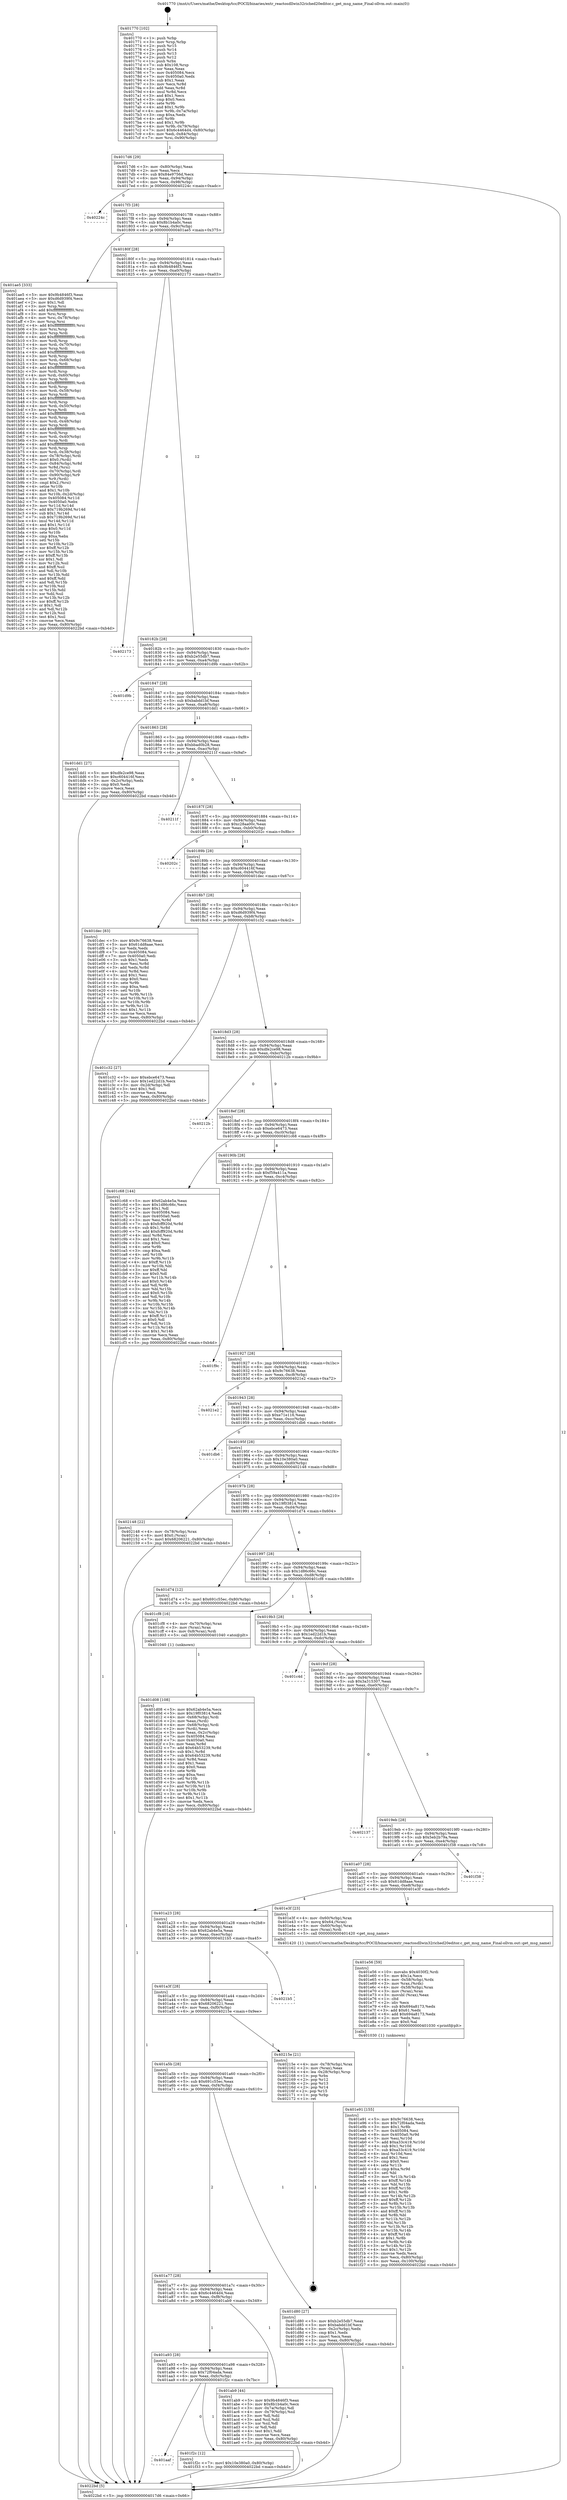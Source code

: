 digraph "0x401770" {
  label = "0x401770 (/mnt/c/Users/mathe/Desktop/tcc/POCII/binaries/extr_reactosdllwin32riched20editor.c_get_msg_name_Final-ollvm.out::main(0))"
  labelloc = "t"
  node[shape=record]

  Entry [label="",width=0.3,height=0.3,shape=circle,fillcolor=black,style=filled]
  "0x4017d6" [label="{
     0x4017d6 [29]\l
     | [instrs]\l
     &nbsp;&nbsp;0x4017d6 \<+3\>: mov -0x80(%rbp),%eax\l
     &nbsp;&nbsp;0x4017d9 \<+2\>: mov %eax,%ecx\l
     &nbsp;&nbsp;0x4017db \<+6\>: sub $0x84e9756d,%ecx\l
     &nbsp;&nbsp;0x4017e1 \<+6\>: mov %eax,-0x94(%rbp)\l
     &nbsp;&nbsp;0x4017e7 \<+6\>: mov %ecx,-0x98(%rbp)\l
     &nbsp;&nbsp;0x4017ed \<+6\>: je 000000000040224c \<main+0xadc\>\l
  }"]
  "0x40224c" [label="{
     0x40224c\l
  }", style=dashed]
  "0x4017f3" [label="{
     0x4017f3 [28]\l
     | [instrs]\l
     &nbsp;&nbsp;0x4017f3 \<+5\>: jmp 00000000004017f8 \<main+0x88\>\l
     &nbsp;&nbsp;0x4017f8 \<+6\>: mov -0x94(%rbp),%eax\l
     &nbsp;&nbsp;0x4017fe \<+5\>: sub $0x8b1b4a0c,%eax\l
     &nbsp;&nbsp;0x401803 \<+6\>: mov %eax,-0x9c(%rbp)\l
     &nbsp;&nbsp;0x401809 \<+6\>: je 0000000000401ae5 \<main+0x375\>\l
  }"]
  Exit [label="",width=0.3,height=0.3,shape=circle,fillcolor=black,style=filled,peripheries=2]
  "0x401ae5" [label="{
     0x401ae5 [333]\l
     | [instrs]\l
     &nbsp;&nbsp;0x401ae5 \<+5\>: mov $0x9b4846f3,%eax\l
     &nbsp;&nbsp;0x401aea \<+5\>: mov $0xd6d939f4,%ecx\l
     &nbsp;&nbsp;0x401aef \<+2\>: mov $0x1,%dl\l
     &nbsp;&nbsp;0x401af1 \<+3\>: mov %rsp,%rsi\l
     &nbsp;&nbsp;0x401af4 \<+4\>: add $0xfffffffffffffff0,%rsi\l
     &nbsp;&nbsp;0x401af8 \<+3\>: mov %rsi,%rsp\l
     &nbsp;&nbsp;0x401afb \<+4\>: mov %rsi,-0x78(%rbp)\l
     &nbsp;&nbsp;0x401aff \<+3\>: mov %rsp,%rsi\l
     &nbsp;&nbsp;0x401b02 \<+4\>: add $0xfffffffffffffff0,%rsi\l
     &nbsp;&nbsp;0x401b06 \<+3\>: mov %rsi,%rsp\l
     &nbsp;&nbsp;0x401b09 \<+3\>: mov %rsp,%rdi\l
     &nbsp;&nbsp;0x401b0c \<+4\>: add $0xfffffffffffffff0,%rdi\l
     &nbsp;&nbsp;0x401b10 \<+3\>: mov %rdi,%rsp\l
     &nbsp;&nbsp;0x401b13 \<+4\>: mov %rdi,-0x70(%rbp)\l
     &nbsp;&nbsp;0x401b17 \<+3\>: mov %rsp,%rdi\l
     &nbsp;&nbsp;0x401b1a \<+4\>: add $0xfffffffffffffff0,%rdi\l
     &nbsp;&nbsp;0x401b1e \<+3\>: mov %rdi,%rsp\l
     &nbsp;&nbsp;0x401b21 \<+4\>: mov %rdi,-0x68(%rbp)\l
     &nbsp;&nbsp;0x401b25 \<+3\>: mov %rsp,%rdi\l
     &nbsp;&nbsp;0x401b28 \<+4\>: add $0xfffffffffffffff0,%rdi\l
     &nbsp;&nbsp;0x401b2c \<+3\>: mov %rdi,%rsp\l
     &nbsp;&nbsp;0x401b2f \<+4\>: mov %rdi,-0x60(%rbp)\l
     &nbsp;&nbsp;0x401b33 \<+3\>: mov %rsp,%rdi\l
     &nbsp;&nbsp;0x401b36 \<+4\>: add $0xfffffffffffffff0,%rdi\l
     &nbsp;&nbsp;0x401b3a \<+3\>: mov %rdi,%rsp\l
     &nbsp;&nbsp;0x401b3d \<+4\>: mov %rdi,-0x58(%rbp)\l
     &nbsp;&nbsp;0x401b41 \<+3\>: mov %rsp,%rdi\l
     &nbsp;&nbsp;0x401b44 \<+4\>: add $0xfffffffffffffff0,%rdi\l
     &nbsp;&nbsp;0x401b48 \<+3\>: mov %rdi,%rsp\l
     &nbsp;&nbsp;0x401b4b \<+4\>: mov %rdi,-0x50(%rbp)\l
     &nbsp;&nbsp;0x401b4f \<+3\>: mov %rsp,%rdi\l
     &nbsp;&nbsp;0x401b52 \<+4\>: add $0xfffffffffffffff0,%rdi\l
     &nbsp;&nbsp;0x401b56 \<+3\>: mov %rdi,%rsp\l
     &nbsp;&nbsp;0x401b59 \<+4\>: mov %rdi,-0x48(%rbp)\l
     &nbsp;&nbsp;0x401b5d \<+3\>: mov %rsp,%rdi\l
     &nbsp;&nbsp;0x401b60 \<+4\>: add $0xfffffffffffffff0,%rdi\l
     &nbsp;&nbsp;0x401b64 \<+3\>: mov %rdi,%rsp\l
     &nbsp;&nbsp;0x401b67 \<+4\>: mov %rdi,-0x40(%rbp)\l
     &nbsp;&nbsp;0x401b6b \<+3\>: mov %rsp,%rdi\l
     &nbsp;&nbsp;0x401b6e \<+4\>: add $0xfffffffffffffff0,%rdi\l
     &nbsp;&nbsp;0x401b72 \<+3\>: mov %rdi,%rsp\l
     &nbsp;&nbsp;0x401b75 \<+4\>: mov %rdi,-0x38(%rbp)\l
     &nbsp;&nbsp;0x401b79 \<+4\>: mov -0x78(%rbp),%rdi\l
     &nbsp;&nbsp;0x401b7d \<+6\>: movl $0x0,(%rdi)\l
     &nbsp;&nbsp;0x401b83 \<+7\>: mov -0x84(%rbp),%r8d\l
     &nbsp;&nbsp;0x401b8a \<+3\>: mov %r8d,(%rsi)\l
     &nbsp;&nbsp;0x401b8d \<+4\>: mov -0x70(%rbp),%rdi\l
     &nbsp;&nbsp;0x401b91 \<+7\>: mov -0x90(%rbp),%r9\l
     &nbsp;&nbsp;0x401b98 \<+3\>: mov %r9,(%rdi)\l
     &nbsp;&nbsp;0x401b9b \<+3\>: cmpl $0x2,(%rsi)\l
     &nbsp;&nbsp;0x401b9e \<+4\>: setne %r10b\l
     &nbsp;&nbsp;0x401ba2 \<+4\>: and $0x1,%r10b\l
     &nbsp;&nbsp;0x401ba6 \<+4\>: mov %r10b,-0x2d(%rbp)\l
     &nbsp;&nbsp;0x401baa \<+8\>: mov 0x405084,%r11d\l
     &nbsp;&nbsp;0x401bb2 \<+7\>: mov 0x4050a0,%ebx\l
     &nbsp;&nbsp;0x401bb9 \<+3\>: mov %r11d,%r14d\l
     &nbsp;&nbsp;0x401bbc \<+7\>: add $0x719b269d,%r14d\l
     &nbsp;&nbsp;0x401bc3 \<+4\>: sub $0x1,%r14d\l
     &nbsp;&nbsp;0x401bc7 \<+7\>: sub $0x719b269d,%r14d\l
     &nbsp;&nbsp;0x401bce \<+4\>: imul %r14d,%r11d\l
     &nbsp;&nbsp;0x401bd2 \<+4\>: and $0x1,%r11d\l
     &nbsp;&nbsp;0x401bd6 \<+4\>: cmp $0x0,%r11d\l
     &nbsp;&nbsp;0x401bda \<+4\>: sete %r10b\l
     &nbsp;&nbsp;0x401bde \<+3\>: cmp $0xa,%ebx\l
     &nbsp;&nbsp;0x401be1 \<+4\>: setl %r15b\l
     &nbsp;&nbsp;0x401be5 \<+3\>: mov %r10b,%r12b\l
     &nbsp;&nbsp;0x401be8 \<+4\>: xor $0xff,%r12b\l
     &nbsp;&nbsp;0x401bec \<+3\>: mov %r15b,%r13b\l
     &nbsp;&nbsp;0x401bef \<+4\>: xor $0xff,%r13b\l
     &nbsp;&nbsp;0x401bf3 \<+3\>: xor $0x1,%dl\l
     &nbsp;&nbsp;0x401bf6 \<+3\>: mov %r12b,%sil\l
     &nbsp;&nbsp;0x401bf9 \<+4\>: and $0xff,%sil\l
     &nbsp;&nbsp;0x401bfd \<+3\>: and %dl,%r10b\l
     &nbsp;&nbsp;0x401c00 \<+3\>: mov %r13b,%dil\l
     &nbsp;&nbsp;0x401c03 \<+4\>: and $0xff,%dil\l
     &nbsp;&nbsp;0x401c07 \<+3\>: and %dl,%r15b\l
     &nbsp;&nbsp;0x401c0a \<+3\>: or %r10b,%sil\l
     &nbsp;&nbsp;0x401c0d \<+3\>: or %r15b,%dil\l
     &nbsp;&nbsp;0x401c10 \<+3\>: xor %dil,%sil\l
     &nbsp;&nbsp;0x401c13 \<+3\>: or %r13b,%r12b\l
     &nbsp;&nbsp;0x401c16 \<+4\>: xor $0xff,%r12b\l
     &nbsp;&nbsp;0x401c1a \<+3\>: or $0x1,%dl\l
     &nbsp;&nbsp;0x401c1d \<+3\>: and %dl,%r12b\l
     &nbsp;&nbsp;0x401c20 \<+3\>: or %r12b,%sil\l
     &nbsp;&nbsp;0x401c23 \<+4\>: test $0x1,%sil\l
     &nbsp;&nbsp;0x401c27 \<+3\>: cmovne %ecx,%eax\l
     &nbsp;&nbsp;0x401c2a \<+3\>: mov %eax,-0x80(%rbp)\l
     &nbsp;&nbsp;0x401c2d \<+5\>: jmp 00000000004022bd \<main+0xb4d\>\l
  }"]
  "0x40180f" [label="{
     0x40180f [28]\l
     | [instrs]\l
     &nbsp;&nbsp;0x40180f \<+5\>: jmp 0000000000401814 \<main+0xa4\>\l
     &nbsp;&nbsp;0x401814 \<+6\>: mov -0x94(%rbp),%eax\l
     &nbsp;&nbsp;0x40181a \<+5\>: sub $0x9b4846f3,%eax\l
     &nbsp;&nbsp;0x40181f \<+6\>: mov %eax,-0xa0(%rbp)\l
     &nbsp;&nbsp;0x401825 \<+6\>: je 0000000000402173 \<main+0xa03\>\l
  }"]
  "0x401aaf" [label="{
     0x401aaf\l
  }", style=dashed]
  "0x402173" [label="{
     0x402173\l
  }", style=dashed]
  "0x40182b" [label="{
     0x40182b [28]\l
     | [instrs]\l
     &nbsp;&nbsp;0x40182b \<+5\>: jmp 0000000000401830 \<main+0xc0\>\l
     &nbsp;&nbsp;0x401830 \<+6\>: mov -0x94(%rbp),%eax\l
     &nbsp;&nbsp;0x401836 \<+5\>: sub $0xb2e55db7,%eax\l
     &nbsp;&nbsp;0x40183b \<+6\>: mov %eax,-0xa4(%rbp)\l
     &nbsp;&nbsp;0x401841 \<+6\>: je 0000000000401d9b \<main+0x62b\>\l
  }"]
  "0x401f2c" [label="{
     0x401f2c [12]\l
     | [instrs]\l
     &nbsp;&nbsp;0x401f2c \<+7\>: movl $0x10e380a0,-0x80(%rbp)\l
     &nbsp;&nbsp;0x401f33 \<+5\>: jmp 00000000004022bd \<main+0xb4d\>\l
  }"]
  "0x401d9b" [label="{
     0x401d9b\l
  }", style=dashed]
  "0x401847" [label="{
     0x401847 [28]\l
     | [instrs]\l
     &nbsp;&nbsp;0x401847 \<+5\>: jmp 000000000040184c \<main+0xdc\>\l
     &nbsp;&nbsp;0x40184c \<+6\>: mov -0x94(%rbp),%eax\l
     &nbsp;&nbsp;0x401852 \<+5\>: sub $0xbabdd1bf,%eax\l
     &nbsp;&nbsp;0x401857 \<+6\>: mov %eax,-0xa8(%rbp)\l
     &nbsp;&nbsp;0x40185d \<+6\>: je 0000000000401dd1 \<main+0x661\>\l
  }"]
  "0x401e91" [label="{
     0x401e91 [155]\l
     | [instrs]\l
     &nbsp;&nbsp;0x401e91 \<+5\>: mov $0x9c76638,%ecx\l
     &nbsp;&nbsp;0x401e96 \<+5\>: mov $0x72f04ada,%edx\l
     &nbsp;&nbsp;0x401e9b \<+3\>: mov $0x1,%r8b\l
     &nbsp;&nbsp;0x401e9e \<+7\>: mov 0x405084,%esi\l
     &nbsp;&nbsp;0x401ea5 \<+8\>: mov 0x4050a0,%r9d\l
     &nbsp;&nbsp;0x401ead \<+3\>: mov %esi,%r10d\l
     &nbsp;&nbsp;0x401eb0 \<+7\>: add $0xa33c419,%r10d\l
     &nbsp;&nbsp;0x401eb7 \<+4\>: sub $0x1,%r10d\l
     &nbsp;&nbsp;0x401ebb \<+7\>: sub $0xa33c419,%r10d\l
     &nbsp;&nbsp;0x401ec2 \<+4\>: imul %r10d,%esi\l
     &nbsp;&nbsp;0x401ec6 \<+3\>: and $0x1,%esi\l
     &nbsp;&nbsp;0x401ec9 \<+3\>: cmp $0x0,%esi\l
     &nbsp;&nbsp;0x401ecc \<+4\>: sete %r11b\l
     &nbsp;&nbsp;0x401ed0 \<+4\>: cmp $0xa,%r9d\l
     &nbsp;&nbsp;0x401ed4 \<+3\>: setl %bl\l
     &nbsp;&nbsp;0x401ed7 \<+3\>: mov %r11b,%r14b\l
     &nbsp;&nbsp;0x401eda \<+4\>: xor $0xff,%r14b\l
     &nbsp;&nbsp;0x401ede \<+3\>: mov %bl,%r15b\l
     &nbsp;&nbsp;0x401ee1 \<+4\>: xor $0xff,%r15b\l
     &nbsp;&nbsp;0x401ee5 \<+4\>: xor $0x1,%r8b\l
     &nbsp;&nbsp;0x401ee9 \<+3\>: mov %r14b,%r12b\l
     &nbsp;&nbsp;0x401eec \<+4\>: and $0xff,%r12b\l
     &nbsp;&nbsp;0x401ef0 \<+3\>: and %r8b,%r11b\l
     &nbsp;&nbsp;0x401ef3 \<+3\>: mov %r15b,%r13b\l
     &nbsp;&nbsp;0x401ef6 \<+4\>: and $0xff,%r13b\l
     &nbsp;&nbsp;0x401efa \<+3\>: and %r8b,%bl\l
     &nbsp;&nbsp;0x401efd \<+3\>: or %r11b,%r12b\l
     &nbsp;&nbsp;0x401f00 \<+3\>: or %bl,%r13b\l
     &nbsp;&nbsp;0x401f03 \<+3\>: xor %r13b,%r12b\l
     &nbsp;&nbsp;0x401f06 \<+3\>: or %r15b,%r14b\l
     &nbsp;&nbsp;0x401f09 \<+4\>: xor $0xff,%r14b\l
     &nbsp;&nbsp;0x401f0d \<+4\>: or $0x1,%r8b\l
     &nbsp;&nbsp;0x401f11 \<+3\>: and %r8b,%r14b\l
     &nbsp;&nbsp;0x401f14 \<+3\>: or %r14b,%r12b\l
     &nbsp;&nbsp;0x401f17 \<+4\>: test $0x1,%r12b\l
     &nbsp;&nbsp;0x401f1b \<+3\>: cmovne %edx,%ecx\l
     &nbsp;&nbsp;0x401f1e \<+3\>: mov %ecx,-0x80(%rbp)\l
     &nbsp;&nbsp;0x401f21 \<+6\>: mov %eax,-0x100(%rbp)\l
     &nbsp;&nbsp;0x401f27 \<+5\>: jmp 00000000004022bd \<main+0xb4d\>\l
  }"]
  "0x401dd1" [label="{
     0x401dd1 [27]\l
     | [instrs]\l
     &nbsp;&nbsp;0x401dd1 \<+5\>: mov $0xdfe2ce98,%eax\l
     &nbsp;&nbsp;0x401dd6 \<+5\>: mov $0xc604416f,%ecx\l
     &nbsp;&nbsp;0x401ddb \<+3\>: mov -0x2c(%rbp),%edx\l
     &nbsp;&nbsp;0x401dde \<+3\>: cmp $0x0,%edx\l
     &nbsp;&nbsp;0x401de1 \<+3\>: cmove %ecx,%eax\l
     &nbsp;&nbsp;0x401de4 \<+3\>: mov %eax,-0x80(%rbp)\l
     &nbsp;&nbsp;0x401de7 \<+5\>: jmp 00000000004022bd \<main+0xb4d\>\l
  }"]
  "0x401863" [label="{
     0x401863 [28]\l
     | [instrs]\l
     &nbsp;&nbsp;0x401863 \<+5\>: jmp 0000000000401868 \<main+0xf8\>\l
     &nbsp;&nbsp;0x401868 \<+6\>: mov -0x94(%rbp),%eax\l
     &nbsp;&nbsp;0x40186e \<+5\>: sub $0xbbad0b28,%eax\l
     &nbsp;&nbsp;0x401873 \<+6\>: mov %eax,-0xac(%rbp)\l
     &nbsp;&nbsp;0x401879 \<+6\>: je 000000000040211f \<main+0x9af\>\l
  }"]
  "0x401e56" [label="{
     0x401e56 [59]\l
     | [instrs]\l
     &nbsp;&nbsp;0x401e56 \<+10\>: movabs $0x4030f2,%rdi\l
     &nbsp;&nbsp;0x401e60 \<+5\>: mov $0x1a,%ecx\l
     &nbsp;&nbsp;0x401e65 \<+4\>: mov -0x58(%rbp),%rdx\l
     &nbsp;&nbsp;0x401e69 \<+3\>: mov %rax,(%rdx)\l
     &nbsp;&nbsp;0x401e6c \<+4\>: mov -0x58(%rbp),%rax\l
     &nbsp;&nbsp;0x401e70 \<+3\>: mov (%rax),%rax\l
     &nbsp;&nbsp;0x401e73 \<+3\>: movsbl (%rax),%eax\l
     &nbsp;&nbsp;0x401e76 \<+1\>: cltd\l
     &nbsp;&nbsp;0x401e77 \<+2\>: idiv %ecx\l
     &nbsp;&nbsp;0x401e79 \<+6\>: sub $0x694a8173,%edx\l
     &nbsp;&nbsp;0x401e7f \<+3\>: add $0x61,%edx\l
     &nbsp;&nbsp;0x401e82 \<+6\>: add $0x694a8173,%edx\l
     &nbsp;&nbsp;0x401e88 \<+2\>: mov %edx,%esi\l
     &nbsp;&nbsp;0x401e8a \<+2\>: mov $0x0,%al\l
     &nbsp;&nbsp;0x401e8c \<+5\>: call 0000000000401030 \<printf@plt\>\l
     | [calls]\l
     &nbsp;&nbsp;0x401030 \{1\} (unknown)\l
  }"]
  "0x40211f" [label="{
     0x40211f\l
  }", style=dashed]
  "0x40187f" [label="{
     0x40187f [28]\l
     | [instrs]\l
     &nbsp;&nbsp;0x40187f \<+5\>: jmp 0000000000401884 \<main+0x114\>\l
     &nbsp;&nbsp;0x401884 \<+6\>: mov -0x94(%rbp),%eax\l
     &nbsp;&nbsp;0x40188a \<+5\>: sub $0xc28aa00c,%eax\l
     &nbsp;&nbsp;0x40188f \<+6\>: mov %eax,-0xb0(%rbp)\l
     &nbsp;&nbsp;0x401895 \<+6\>: je 000000000040202c \<main+0x8bc\>\l
  }"]
  "0x401d08" [label="{
     0x401d08 [108]\l
     | [instrs]\l
     &nbsp;&nbsp;0x401d08 \<+5\>: mov $0x62ab4e5a,%ecx\l
     &nbsp;&nbsp;0x401d0d \<+5\>: mov $0x19f03814,%edx\l
     &nbsp;&nbsp;0x401d12 \<+4\>: mov -0x68(%rbp),%rdi\l
     &nbsp;&nbsp;0x401d16 \<+2\>: mov %eax,(%rdi)\l
     &nbsp;&nbsp;0x401d18 \<+4\>: mov -0x68(%rbp),%rdi\l
     &nbsp;&nbsp;0x401d1c \<+2\>: mov (%rdi),%eax\l
     &nbsp;&nbsp;0x401d1e \<+3\>: mov %eax,-0x2c(%rbp)\l
     &nbsp;&nbsp;0x401d21 \<+7\>: mov 0x405084,%eax\l
     &nbsp;&nbsp;0x401d28 \<+7\>: mov 0x4050a0,%esi\l
     &nbsp;&nbsp;0x401d2f \<+3\>: mov %eax,%r8d\l
     &nbsp;&nbsp;0x401d32 \<+7\>: add $0x64b53239,%r8d\l
     &nbsp;&nbsp;0x401d39 \<+4\>: sub $0x1,%r8d\l
     &nbsp;&nbsp;0x401d3d \<+7\>: sub $0x64b53239,%r8d\l
     &nbsp;&nbsp;0x401d44 \<+4\>: imul %r8d,%eax\l
     &nbsp;&nbsp;0x401d48 \<+3\>: and $0x1,%eax\l
     &nbsp;&nbsp;0x401d4b \<+3\>: cmp $0x0,%eax\l
     &nbsp;&nbsp;0x401d4e \<+4\>: sete %r9b\l
     &nbsp;&nbsp;0x401d52 \<+3\>: cmp $0xa,%esi\l
     &nbsp;&nbsp;0x401d55 \<+4\>: setl %r10b\l
     &nbsp;&nbsp;0x401d59 \<+3\>: mov %r9b,%r11b\l
     &nbsp;&nbsp;0x401d5c \<+3\>: and %r10b,%r11b\l
     &nbsp;&nbsp;0x401d5f \<+3\>: xor %r10b,%r9b\l
     &nbsp;&nbsp;0x401d62 \<+3\>: or %r9b,%r11b\l
     &nbsp;&nbsp;0x401d65 \<+4\>: test $0x1,%r11b\l
     &nbsp;&nbsp;0x401d69 \<+3\>: cmovne %edx,%ecx\l
     &nbsp;&nbsp;0x401d6c \<+3\>: mov %ecx,-0x80(%rbp)\l
     &nbsp;&nbsp;0x401d6f \<+5\>: jmp 00000000004022bd \<main+0xb4d\>\l
  }"]
  "0x40202c" [label="{
     0x40202c\l
  }", style=dashed]
  "0x40189b" [label="{
     0x40189b [28]\l
     | [instrs]\l
     &nbsp;&nbsp;0x40189b \<+5\>: jmp 00000000004018a0 \<main+0x130\>\l
     &nbsp;&nbsp;0x4018a0 \<+6\>: mov -0x94(%rbp),%eax\l
     &nbsp;&nbsp;0x4018a6 \<+5\>: sub $0xc604416f,%eax\l
     &nbsp;&nbsp;0x4018ab \<+6\>: mov %eax,-0xb4(%rbp)\l
     &nbsp;&nbsp;0x4018b1 \<+6\>: je 0000000000401dec \<main+0x67c\>\l
  }"]
  "0x401770" [label="{
     0x401770 [102]\l
     | [instrs]\l
     &nbsp;&nbsp;0x401770 \<+1\>: push %rbp\l
     &nbsp;&nbsp;0x401771 \<+3\>: mov %rsp,%rbp\l
     &nbsp;&nbsp;0x401774 \<+2\>: push %r15\l
     &nbsp;&nbsp;0x401776 \<+2\>: push %r14\l
     &nbsp;&nbsp;0x401778 \<+2\>: push %r13\l
     &nbsp;&nbsp;0x40177a \<+2\>: push %r12\l
     &nbsp;&nbsp;0x40177c \<+1\>: push %rbx\l
     &nbsp;&nbsp;0x40177d \<+7\>: sub $0x108,%rsp\l
     &nbsp;&nbsp;0x401784 \<+2\>: xor %eax,%eax\l
     &nbsp;&nbsp;0x401786 \<+7\>: mov 0x405084,%ecx\l
     &nbsp;&nbsp;0x40178d \<+7\>: mov 0x4050a0,%edx\l
     &nbsp;&nbsp;0x401794 \<+3\>: sub $0x1,%eax\l
     &nbsp;&nbsp;0x401797 \<+3\>: mov %ecx,%r8d\l
     &nbsp;&nbsp;0x40179a \<+3\>: add %eax,%r8d\l
     &nbsp;&nbsp;0x40179d \<+4\>: imul %r8d,%ecx\l
     &nbsp;&nbsp;0x4017a1 \<+3\>: and $0x1,%ecx\l
     &nbsp;&nbsp;0x4017a4 \<+3\>: cmp $0x0,%ecx\l
     &nbsp;&nbsp;0x4017a7 \<+4\>: sete %r9b\l
     &nbsp;&nbsp;0x4017ab \<+4\>: and $0x1,%r9b\l
     &nbsp;&nbsp;0x4017af \<+4\>: mov %r9b,-0x7a(%rbp)\l
     &nbsp;&nbsp;0x4017b3 \<+3\>: cmp $0xa,%edx\l
     &nbsp;&nbsp;0x4017b6 \<+4\>: setl %r9b\l
     &nbsp;&nbsp;0x4017ba \<+4\>: and $0x1,%r9b\l
     &nbsp;&nbsp;0x4017be \<+4\>: mov %r9b,-0x79(%rbp)\l
     &nbsp;&nbsp;0x4017c2 \<+7\>: movl $0x6c4464d4,-0x80(%rbp)\l
     &nbsp;&nbsp;0x4017c9 \<+6\>: mov %edi,-0x84(%rbp)\l
     &nbsp;&nbsp;0x4017cf \<+7\>: mov %rsi,-0x90(%rbp)\l
  }"]
  "0x401dec" [label="{
     0x401dec [83]\l
     | [instrs]\l
     &nbsp;&nbsp;0x401dec \<+5\>: mov $0x9c76638,%eax\l
     &nbsp;&nbsp;0x401df1 \<+5\>: mov $0x61dd8aae,%ecx\l
     &nbsp;&nbsp;0x401df6 \<+2\>: xor %edx,%edx\l
     &nbsp;&nbsp;0x401df8 \<+7\>: mov 0x405084,%esi\l
     &nbsp;&nbsp;0x401dff \<+7\>: mov 0x4050a0,%edi\l
     &nbsp;&nbsp;0x401e06 \<+3\>: sub $0x1,%edx\l
     &nbsp;&nbsp;0x401e09 \<+3\>: mov %esi,%r8d\l
     &nbsp;&nbsp;0x401e0c \<+3\>: add %edx,%r8d\l
     &nbsp;&nbsp;0x401e0f \<+4\>: imul %r8d,%esi\l
     &nbsp;&nbsp;0x401e13 \<+3\>: and $0x1,%esi\l
     &nbsp;&nbsp;0x401e16 \<+3\>: cmp $0x0,%esi\l
     &nbsp;&nbsp;0x401e19 \<+4\>: sete %r9b\l
     &nbsp;&nbsp;0x401e1d \<+3\>: cmp $0xa,%edi\l
     &nbsp;&nbsp;0x401e20 \<+4\>: setl %r10b\l
     &nbsp;&nbsp;0x401e24 \<+3\>: mov %r9b,%r11b\l
     &nbsp;&nbsp;0x401e27 \<+3\>: and %r10b,%r11b\l
     &nbsp;&nbsp;0x401e2a \<+3\>: xor %r10b,%r9b\l
     &nbsp;&nbsp;0x401e2d \<+3\>: or %r9b,%r11b\l
     &nbsp;&nbsp;0x401e30 \<+4\>: test $0x1,%r11b\l
     &nbsp;&nbsp;0x401e34 \<+3\>: cmovne %ecx,%eax\l
     &nbsp;&nbsp;0x401e37 \<+3\>: mov %eax,-0x80(%rbp)\l
     &nbsp;&nbsp;0x401e3a \<+5\>: jmp 00000000004022bd \<main+0xb4d\>\l
  }"]
  "0x4018b7" [label="{
     0x4018b7 [28]\l
     | [instrs]\l
     &nbsp;&nbsp;0x4018b7 \<+5\>: jmp 00000000004018bc \<main+0x14c\>\l
     &nbsp;&nbsp;0x4018bc \<+6\>: mov -0x94(%rbp),%eax\l
     &nbsp;&nbsp;0x4018c2 \<+5\>: sub $0xd6d939f4,%eax\l
     &nbsp;&nbsp;0x4018c7 \<+6\>: mov %eax,-0xb8(%rbp)\l
     &nbsp;&nbsp;0x4018cd \<+6\>: je 0000000000401c32 \<main+0x4c2\>\l
  }"]
  "0x4022bd" [label="{
     0x4022bd [5]\l
     | [instrs]\l
     &nbsp;&nbsp;0x4022bd \<+5\>: jmp 00000000004017d6 \<main+0x66\>\l
  }"]
  "0x401c32" [label="{
     0x401c32 [27]\l
     | [instrs]\l
     &nbsp;&nbsp;0x401c32 \<+5\>: mov $0xebce6473,%eax\l
     &nbsp;&nbsp;0x401c37 \<+5\>: mov $0x1ed22d1b,%ecx\l
     &nbsp;&nbsp;0x401c3c \<+3\>: mov -0x2d(%rbp),%dl\l
     &nbsp;&nbsp;0x401c3f \<+3\>: test $0x1,%dl\l
     &nbsp;&nbsp;0x401c42 \<+3\>: cmovne %ecx,%eax\l
     &nbsp;&nbsp;0x401c45 \<+3\>: mov %eax,-0x80(%rbp)\l
     &nbsp;&nbsp;0x401c48 \<+5\>: jmp 00000000004022bd \<main+0xb4d\>\l
  }"]
  "0x4018d3" [label="{
     0x4018d3 [28]\l
     | [instrs]\l
     &nbsp;&nbsp;0x4018d3 \<+5\>: jmp 00000000004018d8 \<main+0x168\>\l
     &nbsp;&nbsp;0x4018d8 \<+6\>: mov -0x94(%rbp),%eax\l
     &nbsp;&nbsp;0x4018de \<+5\>: sub $0xdfe2ce98,%eax\l
     &nbsp;&nbsp;0x4018e3 \<+6\>: mov %eax,-0xbc(%rbp)\l
     &nbsp;&nbsp;0x4018e9 \<+6\>: je 000000000040212b \<main+0x9bb\>\l
  }"]
  "0x401a93" [label="{
     0x401a93 [28]\l
     | [instrs]\l
     &nbsp;&nbsp;0x401a93 \<+5\>: jmp 0000000000401a98 \<main+0x328\>\l
     &nbsp;&nbsp;0x401a98 \<+6\>: mov -0x94(%rbp),%eax\l
     &nbsp;&nbsp;0x401a9e \<+5\>: sub $0x72f04ada,%eax\l
     &nbsp;&nbsp;0x401aa3 \<+6\>: mov %eax,-0xfc(%rbp)\l
     &nbsp;&nbsp;0x401aa9 \<+6\>: je 0000000000401f2c \<main+0x7bc\>\l
  }"]
  "0x40212b" [label="{
     0x40212b\l
  }", style=dashed]
  "0x4018ef" [label="{
     0x4018ef [28]\l
     | [instrs]\l
     &nbsp;&nbsp;0x4018ef \<+5\>: jmp 00000000004018f4 \<main+0x184\>\l
     &nbsp;&nbsp;0x4018f4 \<+6\>: mov -0x94(%rbp),%eax\l
     &nbsp;&nbsp;0x4018fa \<+5\>: sub $0xebce6473,%eax\l
     &nbsp;&nbsp;0x4018ff \<+6\>: mov %eax,-0xc0(%rbp)\l
     &nbsp;&nbsp;0x401905 \<+6\>: je 0000000000401c68 \<main+0x4f8\>\l
  }"]
  "0x401ab9" [label="{
     0x401ab9 [44]\l
     | [instrs]\l
     &nbsp;&nbsp;0x401ab9 \<+5\>: mov $0x9b4846f3,%eax\l
     &nbsp;&nbsp;0x401abe \<+5\>: mov $0x8b1b4a0c,%ecx\l
     &nbsp;&nbsp;0x401ac3 \<+3\>: mov -0x7a(%rbp),%dl\l
     &nbsp;&nbsp;0x401ac6 \<+4\>: mov -0x79(%rbp),%sil\l
     &nbsp;&nbsp;0x401aca \<+3\>: mov %dl,%dil\l
     &nbsp;&nbsp;0x401acd \<+3\>: and %sil,%dil\l
     &nbsp;&nbsp;0x401ad0 \<+3\>: xor %sil,%dl\l
     &nbsp;&nbsp;0x401ad3 \<+3\>: or %dl,%dil\l
     &nbsp;&nbsp;0x401ad6 \<+4\>: test $0x1,%dil\l
     &nbsp;&nbsp;0x401ada \<+3\>: cmovne %ecx,%eax\l
     &nbsp;&nbsp;0x401add \<+3\>: mov %eax,-0x80(%rbp)\l
     &nbsp;&nbsp;0x401ae0 \<+5\>: jmp 00000000004022bd \<main+0xb4d\>\l
  }"]
  "0x401c68" [label="{
     0x401c68 [144]\l
     | [instrs]\l
     &nbsp;&nbsp;0x401c68 \<+5\>: mov $0x62ab4e5a,%eax\l
     &nbsp;&nbsp;0x401c6d \<+5\>: mov $0x1d86c66c,%ecx\l
     &nbsp;&nbsp;0x401c72 \<+2\>: mov $0x1,%dl\l
     &nbsp;&nbsp;0x401c74 \<+7\>: mov 0x405084,%esi\l
     &nbsp;&nbsp;0x401c7b \<+7\>: mov 0x4050a0,%edi\l
     &nbsp;&nbsp;0x401c82 \<+3\>: mov %esi,%r8d\l
     &nbsp;&nbsp;0x401c85 \<+7\>: sub $0xfcff920d,%r8d\l
     &nbsp;&nbsp;0x401c8c \<+4\>: sub $0x1,%r8d\l
     &nbsp;&nbsp;0x401c90 \<+7\>: add $0xfcff920d,%r8d\l
     &nbsp;&nbsp;0x401c97 \<+4\>: imul %r8d,%esi\l
     &nbsp;&nbsp;0x401c9b \<+3\>: and $0x1,%esi\l
     &nbsp;&nbsp;0x401c9e \<+3\>: cmp $0x0,%esi\l
     &nbsp;&nbsp;0x401ca1 \<+4\>: sete %r9b\l
     &nbsp;&nbsp;0x401ca5 \<+3\>: cmp $0xa,%edi\l
     &nbsp;&nbsp;0x401ca8 \<+4\>: setl %r10b\l
     &nbsp;&nbsp;0x401cac \<+3\>: mov %r9b,%r11b\l
     &nbsp;&nbsp;0x401caf \<+4\>: xor $0xff,%r11b\l
     &nbsp;&nbsp;0x401cb3 \<+3\>: mov %r10b,%bl\l
     &nbsp;&nbsp;0x401cb6 \<+3\>: xor $0xff,%bl\l
     &nbsp;&nbsp;0x401cb9 \<+3\>: xor $0x0,%dl\l
     &nbsp;&nbsp;0x401cbc \<+3\>: mov %r11b,%r14b\l
     &nbsp;&nbsp;0x401cbf \<+4\>: and $0x0,%r14b\l
     &nbsp;&nbsp;0x401cc3 \<+3\>: and %dl,%r9b\l
     &nbsp;&nbsp;0x401cc6 \<+3\>: mov %bl,%r15b\l
     &nbsp;&nbsp;0x401cc9 \<+4\>: and $0x0,%r15b\l
     &nbsp;&nbsp;0x401ccd \<+3\>: and %dl,%r10b\l
     &nbsp;&nbsp;0x401cd0 \<+3\>: or %r9b,%r14b\l
     &nbsp;&nbsp;0x401cd3 \<+3\>: or %r10b,%r15b\l
     &nbsp;&nbsp;0x401cd6 \<+3\>: xor %r15b,%r14b\l
     &nbsp;&nbsp;0x401cd9 \<+3\>: or %bl,%r11b\l
     &nbsp;&nbsp;0x401cdc \<+4\>: xor $0xff,%r11b\l
     &nbsp;&nbsp;0x401ce0 \<+3\>: or $0x0,%dl\l
     &nbsp;&nbsp;0x401ce3 \<+3\>: and %dl,%r11b\l
     &nbsp;&nbsp;0x401ce6 \<+3\>: or %r11b,%r14b\l
     &nbsp;&nbsp;0x401ce9 \<+4\>: test $0x1,%r14b\l
     &nbsp;&nbsp;0x401ced \<+3\>: cmovne %ecx,%eax\l
     &nbsp;&nbsp;0x401cf0 \<+3\>: mov %eax,-0x80(%rbp)\l
     &nbsp;&nbsp;0x401cf3 \<+5\>: jmp 00000000004022bd \<main+0xb4d\>\l
  }"]
  "0x40190b" [label="{
     0x40190b [28]\l
     | [instrs]\l
     &nbsp;&nbsp;0x40190b \<+5\>: jmp 0000000000401910 \<main+0x1a0\>\l
     &nbsp;&nbsp;0x401910 \<+6\>: mov -0x94(%rbp),%eax\l
     &nbsp;&nbsp;0x401916 \<+5\>: sub $0xf59a411a,%eax\l
     &nbsp;&nbsp;0x40191b \<+6\>: mov %eax,-0xc4(%rbp)\l
     &nbsp;&nbsp;0x401921 \<+6\>: je 0000000000401f9c \<main+0x82c\>\l
  }"]
  "0x401a77" [label="{
     0x401a77 [28]\l
     | [instrs]\l
     &nbsp;&nbsp;0x401a77 \<+5\>: jmp 0000000000401a7c \<main+0x30c\>\l
     &nbsp;&nbsp;0x401a7c \<+6\>: mov -0x94(%rbp),%eax\l
     &nbsp;&nbsp;0x401a82 \<+5\>: sub $0x6c4464d4,%eax\l
     &nbsp;&nbsp;0x401a87 \<+6\>: mov %eax,-0xf8(%rbp)\l
     &nbsp;&nbsp;0x401a8d \<+6\>: je 0000000000401ab9 \<main+0x349\>\l
  }"]
  "0x401f9c" [label="{
     0x401f9c\l
  }", style=dashed]
  "0x401927" [label="{
     0x401927 [28]\l
     | [instrs]\l
     &nbsp;&nbsp;0x401927 \<+5\>: jmp 000000000040192c \<main+0x1bc\>\l
     &nbsp;&nbsp;0x40192c \<+6\>: mov -0x94(%rbp),%eax\l
     &nbsp;&nbsp;0x401932 \<+5\>: sub $0x9c76638,%eax\l
     &nbsp;&nbsp;0x401937 \<+6\>: mov %eax,-0xc8(%rbp)\l
     &nbsp;&nbsp;0x40193d \<+6\>: je 00000000004021e2 \<main+0xa72\>\l
  }"]
  "0x401d80" [label="{
     0x401d80 [27]\l
     | [instrs]\l
     &nbsp;&nbsp;0x401d80 \<+5\>: mov $0xb2e55db7,%eax\l
     &nbsp;&nbsp;0x401d85 \<+5\>: mov $0xbabdd1bf,%ecx\l
     &nbsp;&nbsp;0x401d8a \<+3\>: mov -0x2c(%rbp),%edx\l
     &nbsp;&nbsp;0x401d8d \<+3\>: cmp $0x1,%edx\l
     &nbsp;&nbsp;0x401d90 \<+3\>: cmovl %ecx,%eax\l
     &nbsp;&nbsp;0x401d93 \<+3\>: mov %eax,-0x80(%rbp)\l
     &nbsp;&nbsp;0x401d96 \<+5\>: jmp 00000000004022bd \<main+0xb4d\>\l
  }"]
  "0x4021e2" [label="{
     0x4021e2\l
  }", style=dashed]
  "0x401943" [label="{
     0x401943 [28]\l
     | [instrs]\l
     &nbsp;&nbsp;0x401943 \<+5\>: jmp 0000000000401948 \<main+0x1d8\>\l
     &nbsp;&nbsp;0x401948 \<+6\>: mov -0x94(%rbp),%eax\l
     &nbsp;&nbsp;0x40194e \<+5\>: sub $0xe71e116,%eax\l
     &nbsp;&nbsp;0x401953 \<+6\>: mov %eax,-0xcc(%rbp)\l
     &nbsp;&nbsp;0x401959 \<+6\>: je 0000000000401db6 \<main+0x646\>\l
  }"]
  "0x401a5b" [label="{
     0x401a5b [28]\l
     | [instrs]\l
     &nbsp;&nbsp;0x401a5b \<+5\>: jmp 0000000000401a60 \<main+0x2f0\>\l
     &nbsp;&nbsp;0x401a60 \<+6\>: mov -0x94(%rbp),%eax\l
     &nbsp;&nbsp;0x401a66 \<+5\>: sub $0x691c55ec,%eax\l
     &nbsp;&nbsp;0x401a6b \<+6\>: mov %eax,-0xf4(%rbp)\l
     &nbsp;&nbsp;0x401a71 \<+6\>: je 0000000000401d80 \<main+0x610\>\l
  }"]
  "0x401db6" [label="{
     0x401db6\l
  }", style=dashed]
  "0x40195f" [label="{
     0x40195f [28]\l
     | [instrs]\l
     &nbsp;&nbsp;0x40195f \<+5\>: jmp 0000000000401964 \<main+0x1f4\>\l
     &nbsp;&nbsp;0x401964 \<+6\>: mov -0x94(%rbp),%eax\l
     &nbsp;&nbsp;0x40196a \<+5\>: sub $0x10e380a0,%eax\l
     &nbsp;&nbsp;0x40196f \<+6\>: mov %eax,-0xd0(%rbp)\l
     &nbsp;&nbsp;0x401975 \<+6\>: je 0000000000402148 \<main+0x9d8\>\l
  }"]
  "0x40215e" [label="{
     0x40215e [21]\l
     | [instrs]\l
     &nbsp;&nbsp;0x40215e \<+4\>: mov -0x78(%rbp),%rax\l
     &nbsp;&nbsp;0x402162 \<+2\>: mov (%rax),%eax\l
     &nbsp;&nbsp;0x402164 \<+4\>: lea -0x28(%rbp),%rsp\l
     &nbsp;&nbsp;0x402168 \<+1\>: pop %rbx\l
     &nbsp;&nbsp;0x402169 \<+2\>: pop %r12\l
     &nbsp;&nbsp;0x40216b \<+2\>: pop %r13\l
     &nbsp;&nbsp;0x40216d \<+2\>: pop %r14\l
     &nbsp;&nbsp;0x40216f \<+2\>: pop %r15\l
     &nbsp;&nbsp;0x402171 \<+1\>: pop %rbp\l
     &nbsp;&nbsp;0x402172 \<+1\>: ret\l
  }"]
  "0x402148" [label="{
     0x402148 [22]\l
     | [instrs]\l
     &nbsp;&nbsp;0x402148 \<+4\>: mov -0x78(%rbp),%rax\l
     &nbsp;&nbsp;0x40214c \<+6\>: movl $0x0,(%rax)\l
     &nbsp;&nbsp;0x402152 \<+7\>: movl $0x68206221,-0x80(%rbp)\l
     &nbsp;&nbsp;0x402159 \<+5\>: jmp 00000000004022bd \<main+0xb4d\>\l
  }"]
  "0x40197b" [label="{
     0x40197b [28]\l
     | [instrs]\l
     &nbsp;&nbsp;0x40197b \<+5\>: jmp 0000000000401980 \<main+0x210\>\l
     &nbsp;&nbsp;0x401980 \<+6\>: mov -0x94(%rbp),%eax\l
     &nbsp;&nbsp;0x401986 \<+5\>: sub $0x19f03814,%eax\l
     &nbsp;&nbsp;0x40198b \<+6\>: mov %eax,-0xd4(%rbp)\l
     &nbsp;&nbsp;0x401991 \<+6\>: je 0000000000401d74 \<main+0x604\>\l
  }"]
  "0x401a3f" [label="{
     0x401a3f [28]\l
     | [instrs]\l
     &nbsp;&nbsp;0x401a3f \<+5\>: jmp 0000000000401a44 \<main+0x2d4\>\l
     &nbsp;&nbsp;0x401a44 \<+6\>: mov -0x94(%rbp),%eax\l
     &nbsp;&nbsp;0x401a4a \<+5\>: sub $0x68206221,%eax\l
     &nbsp;&nbsp;0x401a4f \<+6\>: mov %eax,-0xf0(%rbp)\l
     &nbsp;&nbsp;0x401a55 \<+6\>: je 000000000040215e \<main+0x9ee\>\l
  }"]
  "0x401d74" [label="{
     0x401d74 [12]\l
     | [instrs]\l
     &nbsp;&nbsp;0x401d74 \<+7\>: movl $0x691c55ec,-0x80(%rbp)\l
     &nbsp;&nbsp;0x401d7b \<+5\>: jmp 00000000004022bd \<main+0xb4d\>\l
  }"]
  "0x401997" [label="{
     0x401997 [28]\l
     | [instrs]\l
     &nbsp;&nbsp;0x401997 \<+5\>: jmp 000000000040199c \<main+0x22c\>\l
     &nbsp;&nbsp;0x40199c \<+6\>: mov -0x94(%rbp),%eax\l
     &nbsp;&nbsp;0x4019a2 \<+5\>: sub $0x1d86c66c,%eax\l
     &nbsp;&nbsp;0x4019a7 \<+6\>: mov %eax,-0xd8(%rbp)\l
     &nbsp;&nbsp;0x4019ad \<+6\>: je 0000000000401cf8 \<main+0x588\>\l
  }"]
  "0x4021b5" [label="{
     0x4021b5\l
  }", style=dashed]
  "0x401cf8" [label="{
     0x401cf8 [16]\l
     | [instrs]\l
     &nbsp;&nbsp;0x401cf8 \<+4\>: mov -0x70(%rbp),%rax\l
     &nbsp;&nbsp;0x401cfc \<+3\>: mov (%rax),%rax\l
     &nbsp;&nbsp;0x401cff \<+4\>: mov 0x8(%rax),%rdi\l
     &nbsp;&nbsp;0x401d03 \<+5\>: call 0000000000401040 \<atoi@plt\>\l
     | [calls]\l
     &nbsp;&nbsp;0x401040 \{1\} (unknown)\l
  }"]
  "0x4019b3" [label="{
     0x4019b3 [28]\l
     | [instrs]\l
     &nbsp;&nbsp;0x4019b3 \<+5\>: jmp 00000000004019b8 \<main+0x248\>\l
     &nbsp;&nbsp;0x4019b8 \<+6\>: mov -0x94(%rbp),%eax\l
     &nbsp;&nbsp;0x4019be \<+5\>: sub $0x1ed22d1b,%eax\l
     &nbsp;&nbsp;0x4019c3 \<+6\>: mov %eax,-0xdc(%rbp)\l
     &nbsp;&nbsp;0x4019c9 \<+6\>: je 0000000000401c4d \<main+0x4dd\>\l
  }"]
  "0x401a23" [label="{
     0x401a23 [28]\l
     | [instrs]\l
     &nbsp;&nbsp;0x401a23 \<+5\>: jmp 0000000000401a28 \<main+0x2b8\>\l
     &nbsp;&nbsp;0x401a28 \<+6\>: mov -0x94(%rbp),%eax\l
     &nbsp;&nbsp;0x401a2e \<+5\>: sub $0x62ab4e5a,%eax\l
     &nbsp;&nbsp;0x401a33 \<+6\>: mov %eax,-0xec(%rbp)\l
     &nbsp;&nbsp;0x401a39 \<+6\>: je 00000000004021b5 \<main+0xa45\>\l
  }"]
  "0x401c4d" [label="{
     0x401c4d\l
  }", style=dashed]
  "0x4019cf" [label="{
     0x4019cf [28]\l
     | [instrs]\l
     &nbsp;&nbsp;0x4019cf \<+5\>: jmp 00000000004019d4 \<main+0x264\>\l
     &nbsp;&nbsp;0x4019d4 \<+6\>: mov -0x94(%rbp),%eax\l
     &nbsp;&nbsp;0x4019da \<+5\>: sub $0x3a315307,%eax\l
     &nbsp;&nbsp;0x4019df \<+6\>: mov %eax,-0xe0(%rbp)\l
     &nbsp;&nbsp;0x4019e5 \<+6\>: je 0000000000402137 \<main+0x9c7\>\l
  }"]
  "0x401e3f" [label="{
     0x401e3f [23]\l
     | [instrs]\l
     &nbsp;&nbsp;0x401e3f \<+4\>: mov -0x60(%rbp),%rax\l
     &nbsp;&nbsp;0x401e43 \<+7\>: movq $0x64,(%rax)\l
     &nbsp;&nbsp;0x401e4a \<+4\>: mov -0x60(%rbp),%rax\l
     &nbsp;&nbsp;0x401e4e \<+3\>: mov (%rax),%rdi\l
     &nbsp;&nbsp;0x401e51 \<+5\>: call 0000000000401420 \<get_msg_name\>\l
     | [calls]\l
     &nbsp;&nbsp;0x401420 \{1\} (/mnt/c/Users/mathe/Desktop/tcc/POCII/binaries/extr_reactosdllwin32riched20editor.c_get_msg_name_Final-ollvm.out::get_msg_name)\l
  }"]
  "0x402137" [label="{
     0x402137\l
  }", style=dashed]
  "0x4019eb" [label="{
     0x4019eb [28]\l
     | [instrs]\l
     &nbsp;&nbsp;0x4019eb \<+5\>: jmp 00000000004019f0 \<main+0x280\>\l
     &nbsp;&nbsp;0x4019f0 \<+6\>: mov -0x94(%rbp),%eax\l
     &nbsp;&nbsp;0x4019f6 \<+5\>: sub $0x5eb2b79a,%eax\l
     &nbsp;&nbsp;0x4019fb \<+6\>: mov %eax,-0xe4(%rbp)\l
     &nbsp;&nbsp;0x401a01 \<+6\>: je 0000000000401f38 \<main+0x7c8\>\l
  }"]
  "0x401a07" [label="{
     0x401a07 [28]\l
     | [instrs]\l
     &nbsp;&nbsp;0x401a07 \<+5\>: jmp 0000000000401a0c \<main+0x29c\>\l
     &nbsp;&nbsp;0x401a0c \<+6\>: mov -0x94(%rbp),%eax\l
     &nbsp;&nbsp;0x401a12 \<+5\>: sub $0x61dd8aae,%eax\l
     &nbsp;&nbsp;0x401a17 \<+6\>: mov %eax,-0xe8(%rbp)\l
     &nbsp;&nbsp;0x401a1d \<+6\>: je 0000000000401e3f \<main+0x6cf\>\l
  }"]
  "0x401f38" [label="{
     0x401f38\l
  }", style=dashed]
  Entry -> "0x401770" [label=" 1"]
  "0x4017d6" -> "0x40224c" [label=" 0"]
  "0x4017d6" -> "0x4017f3" [label=" 13"]
  "0x40215e" -> Exit [label=" 1"]
  "0x4017f3" -> "0x401ae5" [label=" 1"]
  "0x4017f3" -> "0x40180f" [label=" 12"]
  "0x402148" -> "0x4022bd" [label=" 1"]
  "0x40180f" -> "0x402173" [label=" 0"]
  "0x40180f" -> "0x40182b" [label=" 12"]
  "0x401f2c" -> "0x4022bd" [label=" 1"]
  "0x40182b" -> "0x401d9b" [label=" 0"]
  "0x40182b" -> "0x401847" [label=" 12"]
  "0x401a93" -> "0x401aaf" [label=" 0"]
  "0x401847" -> "0x401dd1" [label=" 1"]
  "0x401847" -> "0x401863" [label=" 11"]
  "0x401a93" -> "0x401f2c" [label=" 1"]
  "0x401863" -> "0x40211f" [label=" 0"]
  "0x401863" -> "0x40187f" [label=" 11"]
  "0x401e91" -> "0x4022bd" [label=" 1"]
  "0x40187f" -> "0x40202c" [label=" 0"]
  "0x40187f" -> "0x40189b" [label=" 11"]
  "0x401e56" -> "0x401e91" [label=" 1"]
  "0x40189b" -> "0x401dec" [label=" 1"]
  "0x40189b" -> "0x4018b7" [label=" 10"]
  "0x401dec" -> "0x4022bd" [label=" 1"]
  "0x4018b7" -> "0x401c32" [label=" 1"]
  "0x4018b7" -> "0x4018d3" [label=" 9"]
  "0x401dd1" -> "0x4022bd" [label=" 1"]
  "0x4018d3" -> "0x40212b" [label=" 0"]
  "0x4018d3" -> "0x4018ef" [label=" 9"]
  "0x401d80" -> "0x4022bd" [label=" 1"]
  "0x4018ef" -> "0x401c68" [label=" 1"]
  "0x4018ef" -> "0x40190b" [label=" 8"]
  "0x401d74" -> "0x4022bd" [label=" 1"]
  "0x40190b" -> "0x401f9c" [label=" 0"]
  "0x40190b" -> "0x401927" [label=" 8"]
  "0x401cf8" -> "0x401d08" [label=" 1"]
  "0x401927" -> "0x4021e2" [label=" 0"]
  "0x401927" -> "0x401943" [label=" 8"]
  "0x401c68" -> "0x4022bd" [label=" 1"]
  "0x401943" -> "0x401db6" [label=" 0"]
  "0x401943" -> "0x40195f" [label=" 8"]
  "0x401ae5" -> "0x4022bd" [label=" 1"]
  "0x40195f" -> "0x402148" [label=" 1"]
  "0x40195f" -> "0x40197b" [label=" 7"]
  "0x401e3f" -> "0x401e56" [label=" 1"]
  "0x40197b" -> "0x401d74" [label=" 1"]
  "0x40197b" -> "0x401997" [label=" 6"]
  "0x401770" -> "0x4017d6" [label=" 1"]
  "0x401997" -> "0x401cf8" [label=" 1"]
  "0x401997" -> "0x4019b3" [label=" 5"]
  "0x401ab9" -> "0x4022bd" [label=" 1"]
  "0x4019b3" -> "0x401c4d" [label=" 0"]
  "0x4019b3" -> "0x4019cf" [label=" 5"]
  "0x401a77" -> "0x401ab9" [label=" 1"]
  "0x4019cf" -> "0x402137" [label=" 0"]
  "0x4019cf" -> "0x4019eb" [label=" 5"]
  "0x401d08" -> "0x4022bd" [label=" 1"]
  "0x4019eb" -> "0x401f38" [label=" 0"]
  "0x4019eb" -> "0x401a07" [label=" 5"]
  "0x401a5b" -> "0x401a77" [label=" 2"]
  "0x401a07" -> "0x401e3f" [label=" 1"]
  "0x401a07" -> "0x401a23" [label=" 4"]
  "0x401a77" -> "0x401a93" [label=" 1"]
  "0x401a23" -> "0x4021b5" [label=" 0"]
  "0x401a23" -> "0x401a3f" [label=" 4"]
  "0x4022bd" -> "0x4017d6" [label=" 12"]
  "0x401a3f" -> "0x40215e" [label=" 1"]
  "0x401a3f" -> "0x401a5b" [label=" 3"]
  "0x401c32" -> "0x4022bd" [label=" 1"]
  "0x401a5b" -> "0x401d80" [label=" 1"]
}
